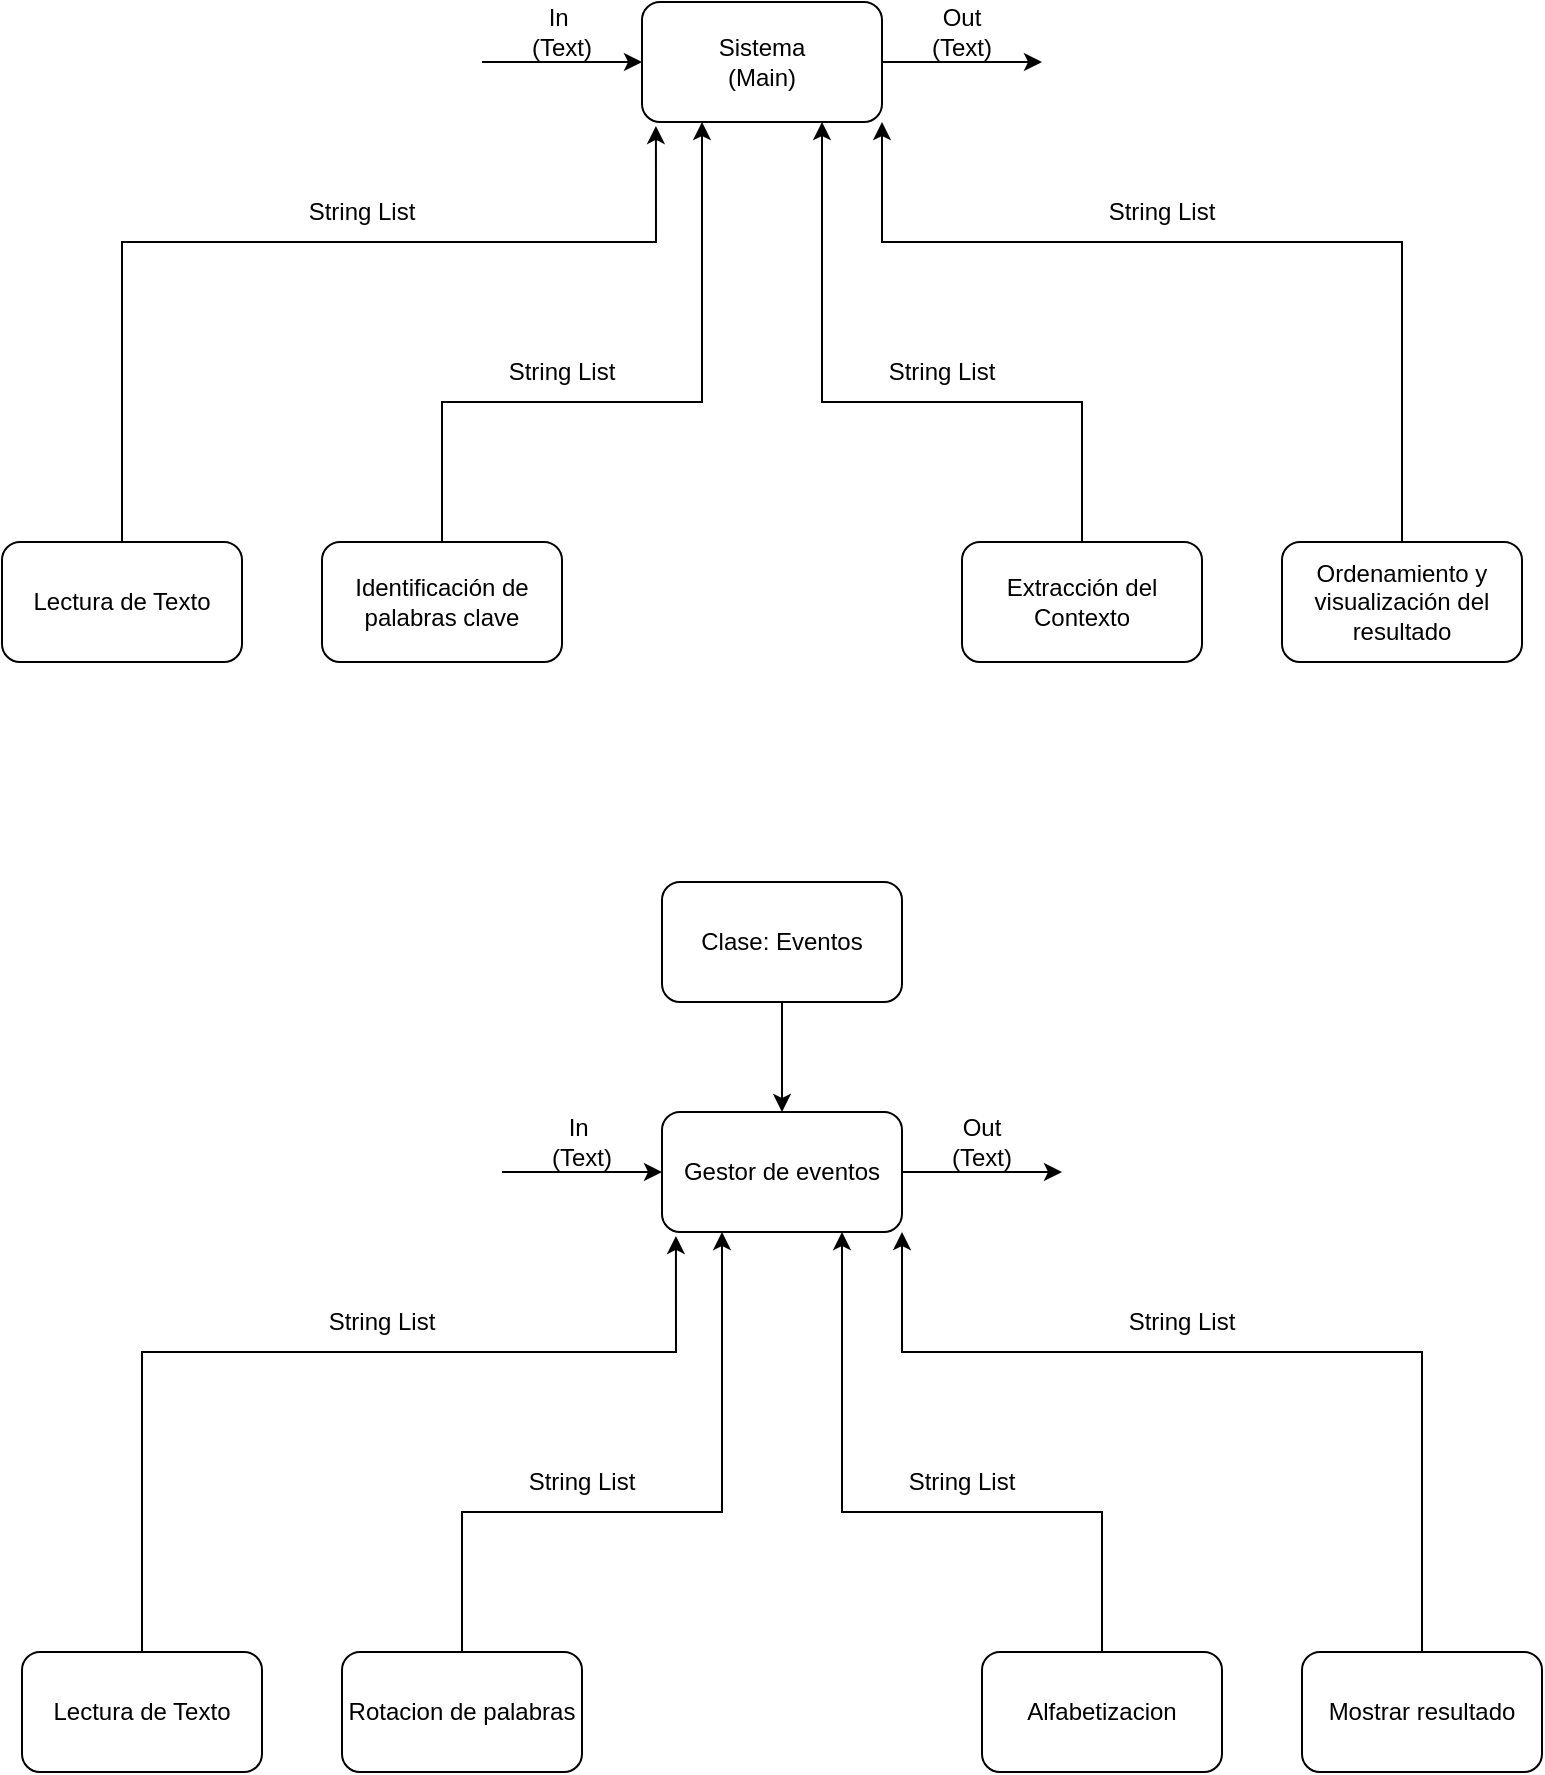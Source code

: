 <mxfile>
    <diagram name="Página-1" id="2nRwC4AiCb8U7kTkDGeM">
        <mxGraphModel dx="740" dy="633" grid="1" gridSize="10" guides="1" tooltips="1" connect="1" arrows="1" fold="1" page="1" pageScale="1" pageWidth="850" pageHeight="1100" math="0" shadow="0">
            <root>
                <mxCell id="0"/>
                <mxCell id="1" parent="0"/>
                <mxCell id="4xxRc0FwJ2M22CgaKZjk-6" style="edgeStyle=orthogonalEdgeStyle;rounded=0;orthogonalLoop=1;jettySize=auto;html=1;entryX=0.058;entryY=1.033;entryDx=0;entryDy=0;entryPerimeter=0;exitX=0.5;exitY=0;exitDx=0;exitDy=0;" parent="1" source="4xxRc0FwJ2M22CgaKZjk-1" target="4xxRc0FwJ2M22CgaKZjk-15" edge="1">
                    <mxGeometry relative="1" as="geometry">
                        <mxPoint x="240" y="500" as="sourcePoint"/>
                        <mxPoint x="310" y="350" as="targetPoint"/>
                        <Array as="points">
                            <mxPoint x="100" y="440"/>
                            <mxPoint x="367" y="440"/>
                        </Array>
                    </mxGeometry>
                </mxCell>
                <mxCell id="4xxRc0FwJ2M22CgaKZjk-1" value="Lectura de Texto" style="rounded=1;whiteSpace=wrap;html=1;" parent="1" vertex="1">
                    <mxGeometry x="40" y="590" width="120" height="60" as="geometry"/>
                </mxCell>
                <mxCell id="4xxRc0FwJ2M22CgaKZjk-18" style="edgeStyle=orthogonalEdgeStyle;rounded=0;orthogonalLoop=1;jettySize=auto;html=1;exitX=0.5;exitY=0;exitDx=0;exitDy=0;entryX=0.25;entryY=1;entryDx=0;entryDy=0;" parent="1" source="4xxRc0FwJ2M22CgaKZjk-2" target="4xxRc0FwJ2M22CgaKZjk-15" edge="1">
                    <mxGeometry relative="1" as="geometry">
                        <Array as="points">
                            <mxPoint x="260" y="520"/>
                            <mxPoint x="390" y="520"/>
                        </Array>
                    </mxGeometry>
                </mxCell>
                <mxCell id="4xxRc0FwJ2M22CgaKZjk-2" value="Identificación de palabras clave" style="rounded=1;whiteSpace=wrap;html=1;" parent="1" vertex="1">
                    <mxGeometry x="200" y="590" width="120" height="60" as="geometry"/>
                </mxCell>
                <mxCell id="4xxRc0FwJ2M22CgaKZjk-22" style="edgeStyle=orthogonalEdgeStyle;rounded=0;orthogonalLoop=1;jettySize=auto;html=1;exitX=0.5;exitY=0;exitDx=0;exitDy=0;entryX=0.75;entryY=1;entryDx=0;entryDy=0;" parent="1" source="4xxRc0FwJ2M22CgaKZjk-3" target="4xxRc0FwJ2M22CgaKZjk-15" edge="1">
                    <mxGeometry relative="1" as="geometry">
                        <mxPoint x="460" y="410" as="targetPoint"/>
                        <Array as="points">
                            <mxPoint x="580" y="520"/>
                            <mxPoint x="450" y="520"/>
                        </Array>
                    </mxGeometry>
                </mxCell>
                <mxCell id="4xxRc0FwJ2M22CgaKZjk-3" value="Extracción del Contexto" style="rounded=1;whiteSpace=wrap;html=1;" parent="1" vertex="1">
                    <mxGeometry x="520" y="590" width="120" height="60" as="geometry"/>
                </mxCell>
                <mxCell id="4xxRc0FwJ2M22CgaKZjk-23" style="edgeStyle=orthogonalEdgeStyle;rounded=0;orthogonalLoop=1;jettySize=auto;html=1;exitX=0.5;exitY=0;exitDx=0;exitDy=0;entryX=1;entryY=1;entryDx=0;entryDy=0;" parent="1" source="4xxRc0FwJ2M22CgaKZjk-4" target="4xxRc0FwJ2M22CgaKZjk-15" edge="1">
                    <mxGeometry relative="1" as="geometry">
                        <Array as="points">
                            <mxPoint x="740" y="440"/>
                            <mxPoint x="480" y="440"/>
                        </Array>
                    </mxGeometry>
                </mxCell>
                <mxCell id="4xxRc0FwJ2M22CgaKZjk-4" value="Ordenamiento y visualización del resultado" style="rounded=1;whiteSpace=wrap;html=1;" parent="1" vertex="1">
                    <mxGeometry x="680" y="590" width="120" height="60" as="geometry"/>
                </mxCell>
                <mxCell id="4xxRc0FwJ2M22CgaKZjk-5" value="" style="endArrow=classic;html=1;rounded=0;entryX=0;entryY=0.5;entryDx=0;entryDy=0;" parent="1" target="4xxRc0FwJ2M22CgaKZjk-15" edge="1">
                    <mxGeometry width="50" height="50" relative="1" as="geometry">
                        <mxPoint x="280" y="350" as="sourcePoint"/>
                        <mxPoint x="250" y="360" as="targetPoint"/>
                    </mxGeometry>
                </mxCell>
                <mxCell id="4xxRc0FwJ2M22CgaKZjk-10" value="In&amp;nbsp;&lt;div&gt;(Text)&lt;/div&gt;" style="text;html=1;align=center;verticalAlign=middle;whiteSpace=wrap;rounded=0;" parent="1" vertex="1">
                    <mxGeometry x="290" y="320" width="60" height="30" as="geometry"/>
                </mxCell>
                <mxCell id="4xxRc0FwJ2M22CgaKZjk-11" value="String List" style="text;html=1;align=center;verticalAlign=middle;whiteSpace=wrap;rounded=0;" parent="1" vertex="1">
                    <mxGeometry x="190" y="410" width="60" height="30" as="geometry"/>
                </mxCell>
                <mxCell id="4xxRc0FwJ2M22CgaKZjk-13" value="String List" style="text;html=1;align=center;verticalAlign=middle;whiteSpace=wrap;rounded=0;" parent="1" vertex="1">
                    <mxGeometry x="480" y="490" width="60" height="30" as="geometry"/>
                </mxCell>
                <mxCell id="4xxRc0FwJ2M22CgaKZjk-14" value="Out&lt;div&gt;(Text)&lt;/div&gt;" style="text;html=1;align=center;verticalAlign=middle;whiteSpace=wrap;rounded=0;" parent="1" vertex="1">
                    <mxGeometry x="490" y="320" width="60" height="30" as="geometry"/>
                </mxCell>
                <mxCell id="4xxRc0FwJ2M22CgaKZjk-25" style="edgeStyle=orthogonalEdgeStyle;rounded=0;orthogonalLoop=1;jettySize=auto;html=1;exitX=1;exitY=0.5;exitDx=0;exitDy=0;" parent="1" source="4xxRc0FwJ2M22CgaKZjk-15" edge="1">
                    <mxGeometry relative="1" as="geometry">
                        <mxPoint x="560" y="350" as="targetPoint"/>
                    </mxGeometry>
                </mxCell>
                <mxCell id="4xxRc0FwJ2M22CgaKZjk-15" value="Sistema&lt;div&gt;(Main)&lt;/div&gt;" style="rounded=1;whiteSpace=wrap;html=1;" parent="1" vertex="1">
                    <mxGeometry x="360" y="320" width="120" height="60" as="geometry"/>
                </mxCell>
                <mxCell id="4xxRc0FwJ2M22CgaKZjk-12" value="String List" style="text;html=1;align=center;verticalAlign=middle;whiteSpace=wrap;rounded=0;" parent="1" vertex="1">
                    <mxGeometry x="290" y="490" width="60" height="30" as="geometry"/>
                </mxCell>
                <mxCell id="4xxRc0FwJ2M22CgaKZjk-24" value="String List" style="text;html=1;align=center;verticalAlign=middle;whiteSpace=wrap;rounded=0;" parent="1" vertex="1">
                    <mxGeometry x="590" y="410" width="60" height="30" as="geometry"/>
                </mxCell>
                <mxCell id="2" style="edgeStyle=orthogonalEdgeStyle;rounded=0;orthogonalLoop=1;jettySize=auto;html=1;entryX=0.058;entryY=1.033;entryDx=0;entryDy=0;entryPerimeter=0;exitX=0.5;exitY=0;exitDx=0;exitDy=0;" edge="1" parent="1" source="3" target="16">
                    <mxGeometry relative="1" as="geometry">
                        <mxPoint x="250" y="1055" as="sourcePoint"/>
                        <mxPoint x="320" y="905" as="targetPoint"/>
                        <Array as="points">
                            <mxPoint x="110" y="995"/>
                            <mxPoint x="377" y="995"/>
                        </Array>
                    </mxGeometry>
                </mxCell>
                <mxCell id="3" value="Lectura de Texto" style="rounded=1;whiteSpace=wrap;html=1;" vertex="1" parent="1">
                    <mxGeometry x="50" y="1145" width="120" height="60" as="geometry"/>
                </mxCell>
                <mxCell id="4" style="edgeStyle=orthogonalEdgeStyle;rounded=0;orthogonalLoop=1;jettySize=auto;html=1;exitX=0.5;exitY=0;exitDx=0;exitDy=0;entryX=0.25;entryY=1;entryDx=0;entryDy=0;" edge="1" parent="1" source="5" target="16">
                    <mxGeometry relative="1" as="geometry">
                        <Array as="points">
                            <mxPoint x="270" y="1075"/>
                            <mxPoint x="400" y="1075"/>
                        </Array>
                    </mxGeometry>
                </mxCell>
                <mxCell id="5" value="Rotacion de palabras" style="rounded=1;whiteSpace=wrap;html=1;" vertex="1" parent="1">
                    <mxGeometry x="210" y="1145" width="120" height="60" as="geometry"/>
                </mxCell>
                <mxCell id="6" style="edgeStyle=orthogonalEdgeStyle;rounded=0;orthogonalLoop=1;jettySize=auto;html=1;exitX=0.5;exitY=0;exitDx=0;exitDy=0;entryX=0.75;entryY=1;entryDx=0;entryDy=0;" edge="1" parent="1" source="7" target="16">
                    <mxGeometry relative="1" as="geometry">
                        <mxPoint x="470" y="965" as="targetPoint"/>
                        <Array as="points">
                            <mxPoint x="590" y="1075"/>
                            <mxPoint x="460" y="1075"/>
                        </Array>
                    </mxGeometry>
                </mxCell>
                <mxCell id="7" value="Alfabetizacion" style="rounded=1;whiteSpace=wrap;html=1;" vertex="1" parent="1">
                    <mxGeometry x="530" y="1145" width="120" height="60" as="geometry"/>
                </mxCell>
                <mxCell id="8" style="edgeStyle=orthogonalEdgeStyle;rounded=0;orthogonalLoop=1;jettySize=auto;html=1;exitX=0.5;exitY=0;exitDx=0;exitDy=0;entryX=1;entryY=1;entryDx=0;entryDy=0;" edge="1" parent="1" source="9" target="16">
                    <mxGeometry relative="1" as="geometry">
                        <Array as="points">
                            <mxPoint x="750" y="995"/>
                            <mxPoint x="490" y="995"/>
                        </Array>
                    </mxGeometry>
                </mxCell>
                <mxCell id="9" value="Mostrar resultado" style="rounded=1;whiteSpace=wrap;html=1;" vertex="1" parent="1">
                    <mxGeometry x="690" y="1145" width="120" height="60" as="geometry"/>
                </mxCell>
                <mxCell id="10" value="" style="endArrow=classic;html=1;rounded=0;entryX=0;entryY=0.5;entryDx=0;entryDy=0;" edge="1" parent="1" target="16">
                    <mxGeometry width="50" height="50" relative="1" as="geometry">
                        <mxPoint x="290" y="905" as="sourcePoint"/>
                        <mxPoint x="260" y="915" as="targetPoint"/>
                    </mxGeometry>
                </mxCell>
                <mxCell id="11" value="In&amp;nbsp;&lt;div&gt;(Text)&lt;/div&gt;" style="text;html=1;align=center;verticalAlign=middle;whiteSpace=wrap;rounded=0;" vertex="1" parent="1">
                    <mxGeometry x="300" y="875" width="60" height="30" as="geometry"/>
                </mxCell>
                <mxCell id="12" value="String List" style="text;html=1;align=center;verticalAlign=middle;whiteSpace=wrap;rounded=0;" vertex="1" parent="1">
                    <mxGeometry x="200" y="965" width="60" height="30" as="geometry"/>
                </mxCell>
                <mxCell id="13" value="String List" style="text;html=1;align=center;verticalAlign=middle;whiteSpace=wrap;rounded=0;" vertex="1" parent="1">
                    <mxGeometry x="490" y="1045" width="60" height="30" as="geometry"/>
                </mxCell>
                <mxCell id="14" value="Out&lt;div&gt;(Text)&lt;/div&gt;" style="text;html=1;align=center;verticalAlign=middle;whiteSpace=wrap;rounded=0;" vertex="1" parent="1">
                    <mxGeometry x="500" y="875" width="60" height="30" as="geometry"/>
                </mxCell>
                <mxCell id="15" style="edgeStyle=orthogonalEdgeStyle;rounded=0;orthogonalLoop=1;jettySize=auto;html=1;exitX=1;exitY=0.5;exitDx=0;exitDy=0;" edge="1" parent="1" source="16">
                    <mxGeometry relative="1" as="geometry">
                        <mxPoint x="570" y="905" as="targetPoint"/>
                    </mxGeometry>
                </mxCell>
                <mxCell id="16" value="Gestor de eventos" style="rounded=1;whiteSpace=wrap;html=1;" vertex="1" parent="1">
                    <mxGeometry x="370" y="875" width="120" height="60" as="geometry"/>
                </mxCell>
                <mxCell id="17" value="String List" style="text;html=1;align=center;verticalAlign=middle;whiteSpace=wrap;rounded=0;" vertex="1" parent="1">
                    <mxGeometry x="300" y="1045" width="60" height="30" as="geometry"/>
                </mxCell>
                <mxCell id="18" value="String List" style="text;html=1;align=center;verticalAlign=middle;whiteSpace=wrap;rounded=0;" vertex="1" parent="1">
                    <mxGeometry x="600" y="965" width="60" height="30" as="geometry"/>
                </mxCell>
                <mxCell id="20" value="" style="edgeStyle=none;html=1;" edge="1" parent="1" source="19" target="16">
                    <mxGeometry relative="1" as="geometry"/>
                </mxCell>
                <mxCell id="19" value="Clase: Eventos" style="rounded=1;whiteSpace=wrap;html=1;" vertex="1" parent="1">
                    <mxGeometry x="370" y="760" width="120" height="60" as="geometry"/>
                </mxCell>
            </root>
        </mxGraphModel>
    </diagram>
</mxfile>
